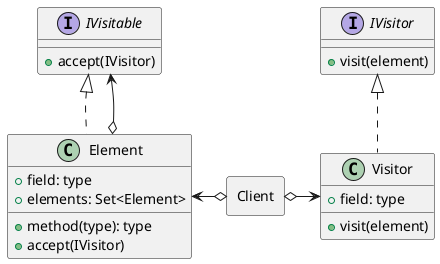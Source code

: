 @startuml Visitor

rectangle Client {
}

interface IVisitable {
  + accept(IVisitor)
}

class Element implements IVisitable {
  + field: type
  + elements: Set<Element>
  + method(type): type
  + accept(IVisitor)
}

interface IVisitor {
  + visit(element)
}

class Visitor implements IVisitor {
  + field: type
  + visit(element)
}

Client o-> Visitor
Client o-l-> Element
Element o-u-> IVisitable

@enduml